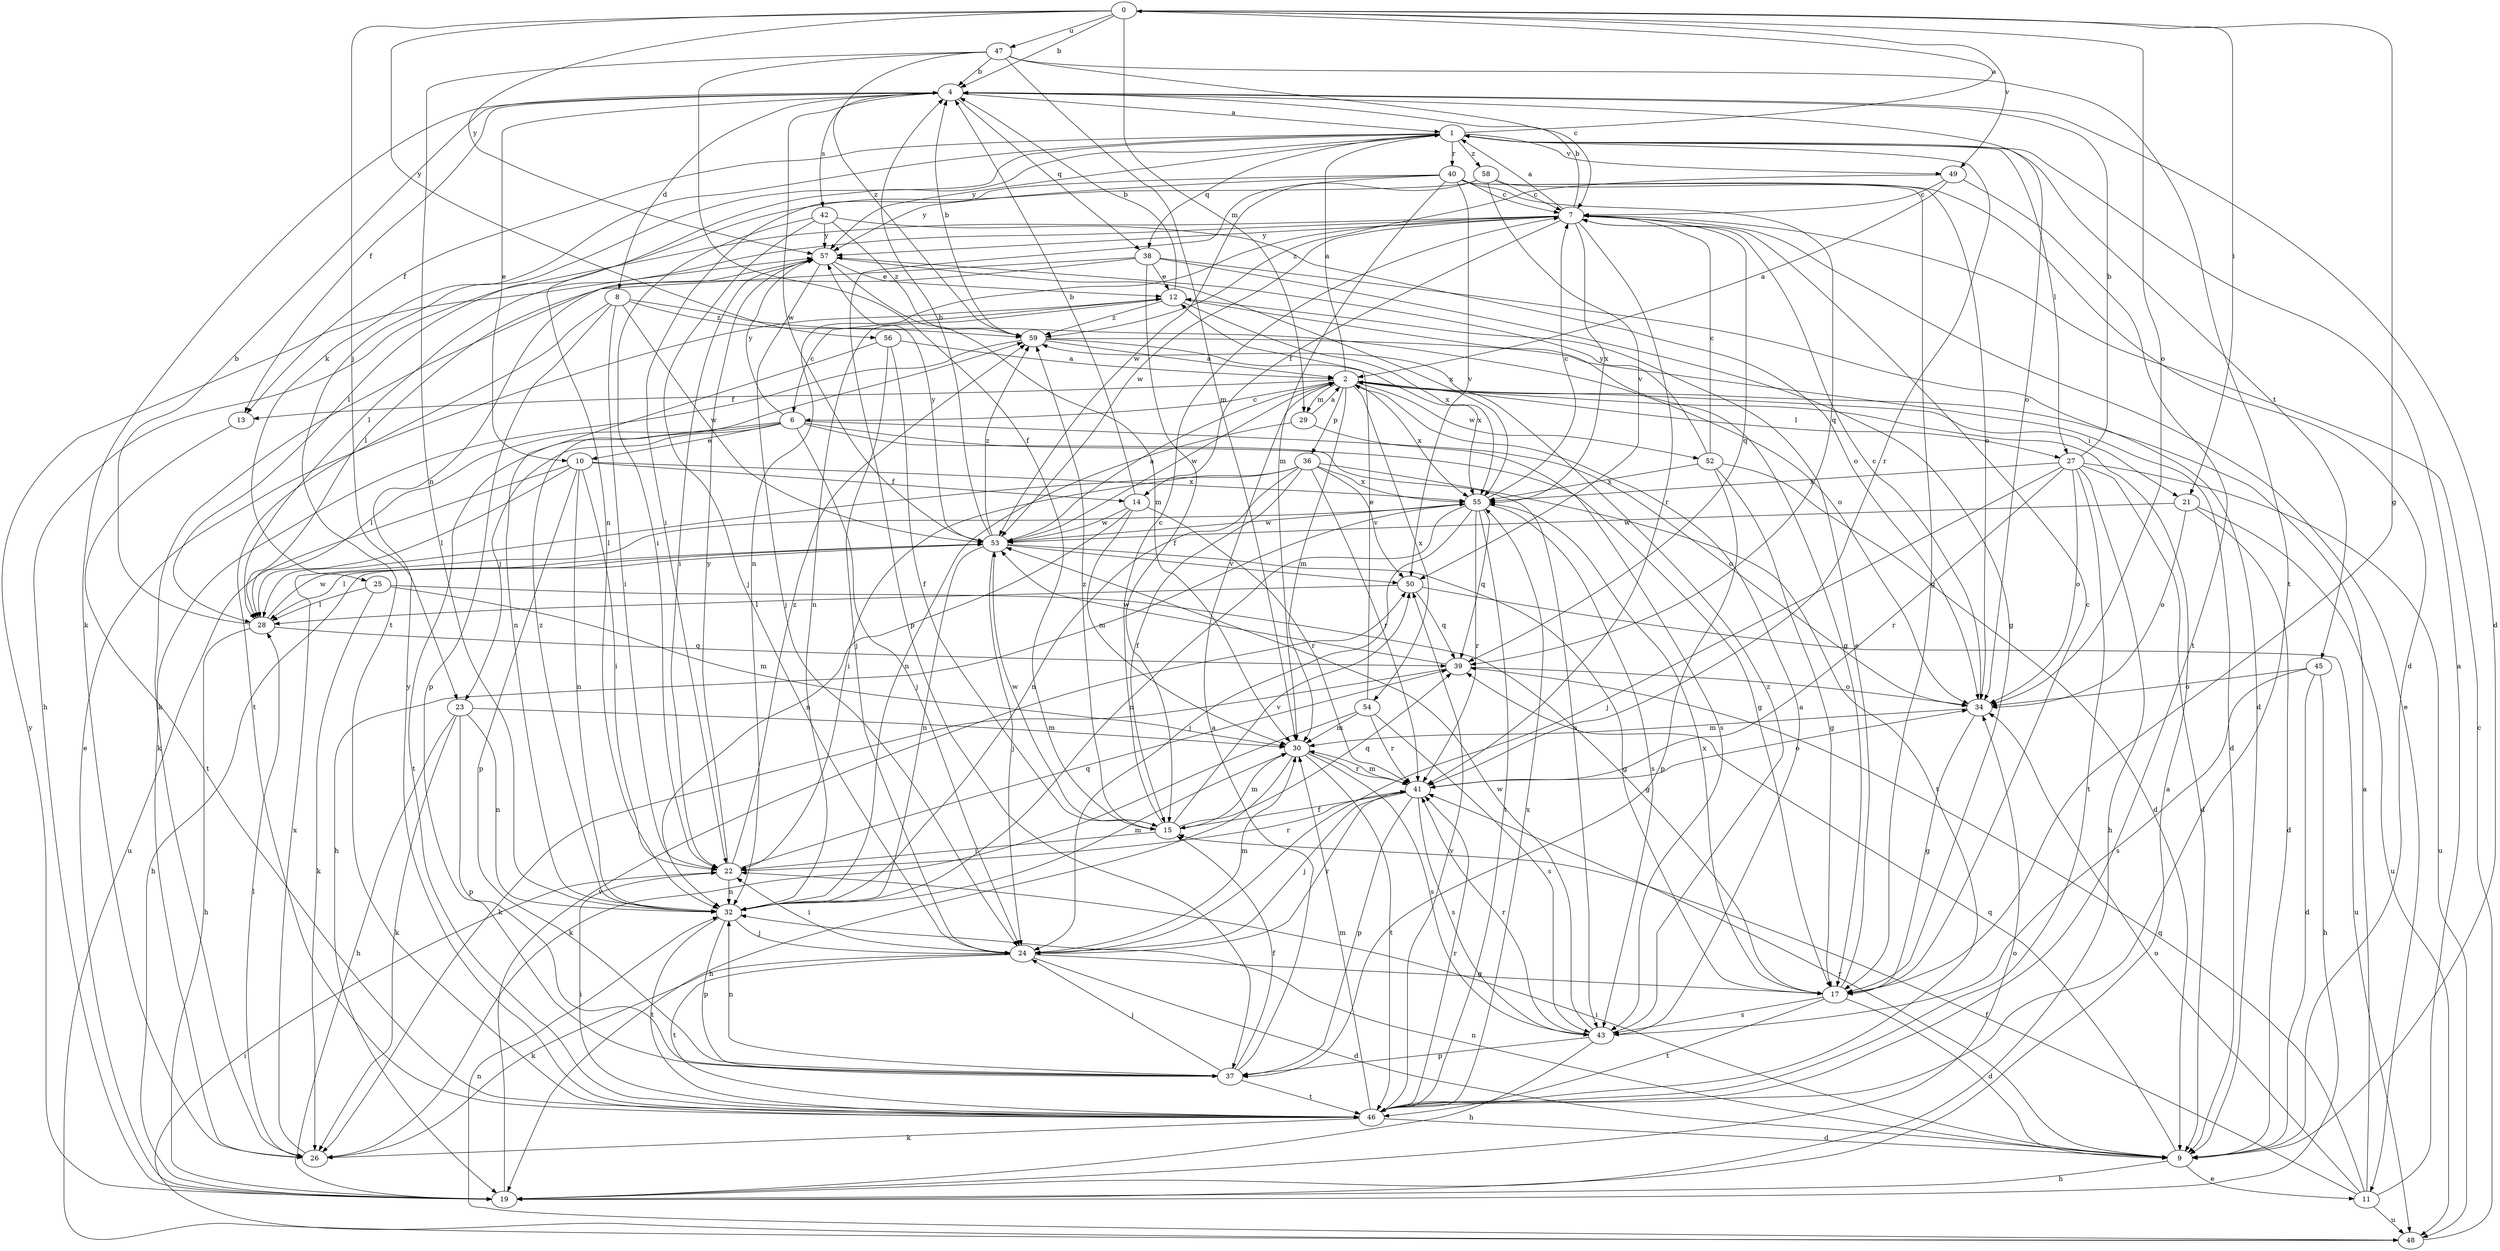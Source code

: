 strict digraph  {
0;
1;
2;
4;
6;
7;
8;
9;
10;
11;
12;
13;
14;
15;
17;
19;
21;
22;
23;
24;
25;
26;
27;
28;
29;
30;
32;
34;
36;
37;
38;
39;
40;
41;
42;
43;
45;
46;
47;
48;
49;
50;
52;
53;
54;
55;
56;
57;
58;
59;
0 -> 4  [label=b];
0 -> 17  [label=g];
0 -> 21  [label=i];
0 -> 23  [label=j];
0 -> 29  [label=m];
0 -> 34  [label=o];
0 -> 47  [label=u];
0 -> 49  [label=v];
0 -> 56  [label=y];
0 -> 57  [label=y];
1 -> 0  [label=a];
1 -> 13  [label=f];
1 -> 25  [label=k];
1 -> 27  [label=l];
1 -> 32  [label=n];
1 -> 38  [label=q];
1 -> 40  [label=r];
1 -> 41  [label=r];
1 -> 45  [label=t];
1 -> 46  [label=t];
1 -> 49  [label=v];
1 -> 57  [label=y];
1 -> 58  [label=z];
2 -> 1  [label=a];
2 -> 6  [label=c];
2 -> 13  [label=f];
2 -> 21  [label=i];
2 -> 27  [label=l];
2 -> 29  [label=m];
2 -> 30  [label=m];
2 -> 36  [label=p];
2 -> 52  [label=w];
2 -> 53  [label=w];
2 -> 54  [label=x];
2 -> 55  [label=x];
4 -> 1  [label=a];
4 -> 8  [label=d];
4 -> 9  [label=d];
4 -> 10  [label=e];
4 -> 13  [label=f];
4 -> 26  [label=k];
4 -> 34  [label=o];
4 -> 38  [label=q];
4 -> 42  [label=s];
4 -> 53  [label=w];
6 -> 10  [label=e];
6 -> 17  [label=g];
6 -> 23  [label=j];
6 -> 24  [label=j];
6 -> 28  [label=l];
6 -> 34  [label=o];
6 -> 43  [label=s];
6 -> 46  [label=t];
6 -> 57  [label=y];
7 -> 1  [label=a];
7 -> 4  [label=b];
7 -> 11  [label=e];
7 -> 14  [label=f];
7 -> 19  [label=h];
7 -> 28  [label=l];
7 -> 32  [label=n];
7 -> 39  [label=q];
7 -> 41  [label=r];
7 -> 53  [label=w];
7 -> 55  [label=x];
7 -> 57  [label=y];
8 -> 22  [label=i];
8 -> 34  [label=o];
8 -> 37  [label=p];
8 -> 46  [label=t];
8 -> 53  [label=w];
8 -> 59  [label=z];
9 -> 11  [label=e];
9 -> 19  [label=h];
9 -> 22  [label=i];
9 -> 32  [label=n];
9 -> 39  [label=q];
9 -> 41  [label=r];
10 -> 14  [label=f];
10 -> 22  [label=i];
10 -> 28  [label=l];
10 -> 32  [label=n];
10 -> 37  [label=p];
10 -> 48  [label=u];
10 -> 55  [label=x];
11 -> 1  [label=a];
11 -> 2  [label=a];
11 -> 15  [label=f];
11 -> 34  [label=o];
11 -> 39  [label=q];
11 -> 48  [label=u];
12 -> 4  [label=b];
12 -> 6  [label=c];
12 -> 17  [label=g];
12 -> 32  [label=n];
12 -> 55  [label=x];
12 -> 59  [label=z];
13 -> 46  [label=t];
14 -> 4  [label=b];
14 -> 30  [label=m];
14 -> 32  [label=n];
14 -> 41  [label=r];
14 -> 53  [label=w];
15 -> 7  [label=c];
15 -> 22  [label=i];
15 -> 30  [label=m];
15 -> 39  [label=q];
15 -> 50  [label=v];
15 -> 53  [label=w];
15 -> 59  [label=z];
17 -> 7  [label=c];
17 -> 9  [label=d];
17 -> 12  [label=e];
17 -> 43  [label=s];
17 -> 46  [label=t];
17 -> 55  [label=x];
19 -> 2  [label=a];
19 -> 12  [label=e];
19 -> 34  [label=o];
19 -> 50  [label=v];
19 -> 57  [label=y];
21 -> 9  [label=d];
21 -> 34  [label=o];
21 -> 48  [label=u];
21 -> 53  [label=w];
22 -> 32  [label=n];
22 -> 39  [label=q];
22 -> 41  [label=r];
22 -> 57  [label=y];
22 -> 59  [label=z];
23 -> 19  [label=h];
23 -> 26  [label=k];
23 -> 30  [label=m];
23 -> 32  [label=n];
23 -> 37  [label=p];
24 -> 9  [label=d];
24 -> 17  [label=g];
24 -> 22  [label=i];
24 -> 26  [label=k];
24 -> 30  [label=m];
24 -> 41  [label=r];
24 -> 46  [label=t];
25 -> 17  [label=g];
25 -> 26  [label=k];
25 -> 28  [label=l];
25 -> 30  [label=m];
26 -> 28  [label=l];
26 -> 55  [label=x];
27 -> 4  [label=b];
27 -> 9  [label=d];
27 -> 19  [label=h];
27 -> 24  [label=j];
27 -> 34  [label=o];
27 -> 41  [label=r];
27 -> 46  [label=t];
27 -> 48  [label=u];
27 -> 55  [label=x];
28 -> 4  [label=b];
28 -> 19  [label=h];
28 -> 39  [label=q];
28 -> 53  [label=w];
29 -> 2  [label=a];
29 -> 32  [label=n];
29 -> 43  [label=s];
30 -> 19  [label=h];
30 -> 41  [label=r];
30 -> 43  [label=s];
30 -> 46  [label=t];
32 -> 24  [label=j];
32 -> 30  [label=m];
32 -> 37  [label=p];
32 -> 46  [label=t];
32 -> 59  [label=z];
34 -> 7  [label=c];
34 -> 17  [label=g];
34 -> 30  [label=m];
36 -> 15  [label=f];
36 -> 22  [label=i];
36 -> 28  [label=l];
36 -> 32  [label=n];
36 -> 41  [label=r];
36 -> 46  [label=t];
36 -> 50  [label=v];
36 -> 55  [label=x];
37 -> 2  [label=a];
37 -> 15  [label=f];
37 -> 24  [label=j];
37 -> 32  [label=n];
37 -> 46  [label=t];
38 -> 9  [label=d];
38 -> 12  [label=e];
38 -> 15  [label=f];
38 -> 17  [label=g];
38 -> 26  [label=k];
38 -> 28  [label=l];
39 -> 26  [label=k];
39 -> 34  [label=o];
39 -> 53  [label=w];
40 -> 7  [label=c];
40 -> 17  [label=g];
40 -> 22  [label=i];
40 -> 30  [label=m];
40 -> 34  [label=o];
40 -> 37  [label=p];
40 -> 39  [label=q];
40 -> 50  [label=v];
40 -> 57  [label=y];
41 -> 15  [label=f];
41 -> 24  [label=j];
41 -> 30  [label=m];
41 -> 34  [label=o];
41 -> 37  [label=p];
41 -> 43  [label=s];
42 -> 22  [label=i];
42 -> 24  [label=j];
42 -> 34  [label=o];
42 -> 57  [label=y];
42 -> 59  [label=z];
43 -> 2  [label=a];
43 -> 19  [label=h];
43 -> 37  [label=p];
43 -> 41  [label=r];
43 -> 53  [label=w];
43 -> 59  [label=z];
45 -> 9  [label=d];
45 -> 19  [label=h];
45 -> 34  [label=o];
45 -> 43  [label=s];
46 -> 9  [label=d];
46 -> 22  [label=i];
46 -> 26  [label=k];
46 -> 30  [label=m];
46 -> 41  [label=r];
46 -> 50  [label=v];
46 -> 55  [label=x];
46 -> 57  [label=y];
47 -> 4  [label=b];
47 -> 7  [label=c];
47 -> 15  [label=f];
47 -> 30  [label=m];
47 -> 32  [label=n];
47 -> 46  [label=t];
47 -> 59  [label=z];
48 -> 7  [label=c];
48 -> 22  [label=i];
48 -> 32  [label=n];
49 -> 2  [label=a];
49 -> 7  [label=c];
49 -> 46  [label=t];
49 -> 59  [label=z];
50 -> 28  [label=l];
50 -> 39  [label=q];
50 -> 48  [label=u];
52 -> 7  [label=c];
52 -> 9  [label=d];
52 -> 17  [label=g];
52 -> 37  [label=p];
52 -> 55  [label=x];
52 -> 57  [label=y];
53 -> 2  [label=a];
53 -> 4  [label=b];
53 -> 17  [label=g];
53 -> 19  [label=h];
53 -> 24  [label=j];
53 -> 28  [label=l];
53 -> 32  [label=n];
53 -> 50  [label=v];
53 -> 57  [label=y];
53 -> 59  [label=z];
54 -> 12  [label=e];
54 -> 26  [label=k];
54 -> 30  [label=m];
54 -> 41  [label=r];
54 -> 43  [label=s];
55 -> 7  [label=c];
55 -> 19  [label=h];
55 -> 24  [label=j];
55 -> 32  [label=n];
55 -> 39  [label=q];
55 -> 41  [label=r];
55 -> 43  [label=s];
55 -> 46  [label=t];
55 -> 53  [label=w];
56 -> 2  [label=a];
56 -> 15  [label=f];
56 -> 24  [label=j];
56 -> 32  [label=n];
57 -> 12  [label=e];
57 -> 22  [label=i];
57 -> 24  [label=j];
57 -> 30  [label=m];
57 -> 55  [label=x];
58 -> 7  [label=c];
58 -> 9  [label=d];
58 -> 28  [label=l];
58 -> 50  [label=v];
58 -> 53  [label=w];
59 -> 2  [label=a];
59 -> 4  [label=b];
59 -> 9  [label=d];
59 -> 26  [label=k];
59 -> 55  [label=x];
}
